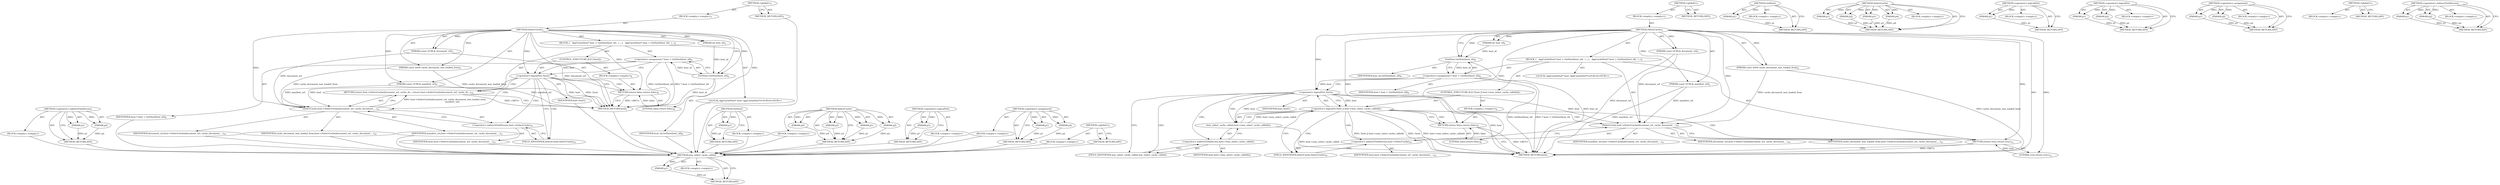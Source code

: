 digraph "&lt;global&gt;" {
vulnerable_82 [label=<(METHOD,was_select_cache_called)>];
vulnerable_83 [label=<(PARAM,p1)>];
vulnerable_84 [label=<(BLOCK,&lt;empty&gt;,&lt;empty&gt;)>];
vulnerable_85 [label=<(METHOD_RETURN,ANY)>];
vulnerable_6 [label=<(METHOD,&lt;global&gt;)<SUB>1</SUB>>];
vulnerable_7 [label=<(BLOCK,&lt;empty&gt;,&lt;empty&gt;)<SUB>1</SUB>>];
vulnerable_8 [label=<(METHOD,SelectCache)<SUB>1</SUB>>];
vulnerable_9 [label=<(PARAM,int host_id)<SUB>2</SUB>>];
vulnerable_10 [label=<(PARAM,const GURL&amp; document_url)<SUB>3</SUB>>];
vulnerable_11 [label=<(PARAM,const int64 cache_document_was_loaded_from)<SUB>4</SUB>>];
vulnerable_12 [label=<(PARAM,const GURL&amp; manifest_url)<SUB>5</SUB>>];
vulnerable_13 [label=<(BLOCK,{
   AppCacheHost* host = GetHost(host_id);
  i...,{
   AppCacheHost* host = GetHost(host_id);
  i...)<SUB>5</SUB>>];
vulnerable_14 [label="<(LOCAL,AppCacheHost* host: AppCacheHost*)<SUB>6</SUB>>"];
vulnerable_15 [label=<(&lt;operator&gt;.assignment,* host = GetHost(host_id))<SUB>6</SUB>>];
vulnerable_16 [label=<(IDENTIFIER,host,* host = GetHost(host_id))<SUB>6</SUB>>];
vulnerable_17 [label=<(GetHost,GetHost(host_id))<SUB>6</SUB>>];
vulnerable_18 [label=<(IDENTIFIER,host_id,GetHost(host_id))<SUB>6</SUB>>];
vulnerable_19 [label=<(CONTROL_STRUCTURE,IF,if (!host || host-&gt;was_select_cache_called()))<SUB>7</SUB>>];
vulnerable_20 [label=<(&lt;operator&gt;.logicalOr,!host || host-&gt;was_select_cache_called())<SUB>7</SUB>>];
vulnerable_21 [label=<(&lt;operator&gt;.logicalNot,!host)<SUB>7</SUB>>];
vulnerable_22 [label=<(IDENTIFIER,host,!host)<SUB>7</SUB>>];
vulnerable_23 [label=<(was_select_cache_called,host-&gt;was_select_cache_called())<SUB>7</SUB>>];
vulnerable_24 [label=<(&lt;operator&gt;.indirectFieldAccess,host-&gt;was_select_cache_called)<SUB>7</SUB>>];
vulnerable_25 [label=<(IDENTIFIER,host,host-&gt;was_select_cache_called())<SUB>7</SUB>>];
vulnerable_26 [label=<(FIELD_IDENTIFIER,was_select_cache_called,was_select_cache_called)<SUB>7</SUB>>];
vulnerable_27 [label=<(BLOCK,&lt;empty&gt;,&lt;empty&gt;)<SUB>8</SUB>>];
vulnerable_28 [label=<(RETURN,return false;,return false;)<SUB>8</SUB>>];
vulnerable_29 [label=<(LITERAL,false,return false;)<SUB>8</SUB>>];
vulnerable_30 [label=<(SelectCache,host-&gt;SelectCache(document_url, cache_document_...)<SUB>10</SUB>>];
vulnerable_31 [label=<(&lt;operator&gt;.indirectFieldAccess,host-&gt;SelectCache)<SUB>10</SUB>>];
vulnerable_32 [label=<(IDENTIFIER,host,host-&gt;SelectCache(document_url, cache_document_...)<SUB>10</SUB>>];
vulnerable_33 [label=<(FIELD_IDENTIFIER,SelectCache,SelectCache)<SUB>10</SUB>>];
vulnerable_34 [label=<(IDENTIFIER,document_url,host-&gt;SelectCache(document_url, cache_document_...)<SUB>10</SUB>>];
vulnerable_35 [label=<(IDENTIFIER,cache_document_was_loaded_from,host-&gt;SelectCache(document_url, cache_document_...)<SUB>10</SUB>>];
vulnerable_36 [label=<(IDENTIFIER,manifest_url,host-&gt;SelectCache(document_url, cache_document_...)<SUB>11</SUB>>];
vulnerable_37 [label=<(RETURN,return true;,return true;)<SUB>12</SUB>>];
vulnerable_38 [label=<(LITERAL,true,return true;)<SUB>12</SUB>>];
vulnerable_39 [label=<(METHOD_RETURN,bool)<SUB>1</SUB>>];
vulnerable_41 [label=<(METHOD_RETURN,ANY)<SUB>1</SUB>>];
vulnerable_69 [label=<(METHOD,GetHost)>];
vulnerable_70 [label=<(PARAM,p1)>];
vulnerable_71 [label=<(BLOCK,&lt;empty&gt;,&lt;empty&gt;)>];
vulnerable_72 [label=<(METHOD_RETURN,ANY)>];
vulnerable_91 [label=<(METHOD,SelectCache)>];
vulnerable_92 [label=<(PARAM,p1)>];
vulnerable_93 [label=<(PARAM,p2)>];
vulnerable_94 [label=<(PARAM,p3)>];
vulnerable_95 [label=<(PARAM,p4)>];
vulnerable_96 [label=<(BLOCK,&lt;empty&gt;,&lt;empty&gt;)>];
vulnerable_97 [label=<(METHOD_RETURN,ANY)>];
vulnerable_78 [label=<(METHOD,&lt;operator&gt;.logicalNot)>];
vulnerable_79 [label=<(PARAM,p1)>];
vulnerable_80 [label=<(BLOCK,&lt;empty&gt;,&lt;empty&gt;)>];
vulnerable_81 [label=<(METHOD_RETURN,ANY)>];
vulnerable_73 [label=<(METHOD,&lt;operator&gt;.logicalOr)>];
vulnerable_74 [label=<(PARAM,p1)>];
vulnerable_75 [label=<(PARAM,p2)>];
vulnerable_76 [label=<(BLOCK,&lt;empty&gt;,&lt;empty&gt;)>];
vulnerable_77 [label=<(METHOD_RETURN,ANY)>];
vulnerable_64 [label=<(METHOD,&lt;operator&gt;.assignment)>];
vulnerable_65 [label=<(PARAM,p1)>];
vulnerable_66 [label=<(PARAM,p2)>];
vulnerable_67 [label=<(BLOCK,&lt;empty&gt;,&lt;empty&gt;)>];
vulnerable_68 [label=<(METHOD_RETURN,ANY)>];
vulnerable_58 [label=<(METHOD,&lt;global&gt;)<SUB>1</SUB>>];
vulnerable_59 [label=<(BLOCK,&lt;empty&gt;,&lt;empty&gt;)>];
vulnerable_60 [label=<(METHOD_RETURN,ANY)>];
vulnerable_86 [label=<(METHOD,&lt;operator&gt;.indirectFieldAccess)>];
vulnerable_87 [label=<(PARAM,p1)>];
vulnerable_88 [label=<(PARAM,p2)>];
vulnerable_89 [label=<(BLOCK,&lt;empty&gt;,&lt;empty&gt;)>];
vulnerable_90 [label=<(METHOD_RETURN,ANY)>];
fixed_78 [label=<(METHOD,&lt;operator&gt;.indirectFieldAccess)>];
fixed_79 [label=<(PARAM,p1)>];
fixed_80 [label=<(PARAM,p2)>];
fixed_81 [label=<(BLOCK,&lt;empty&gt;,&lt;empty&gt;)>];
fixed_82 [label=<(METHOD_RETURN,ANY)>];
fixed_6 [label=<(METHOD,&lt;global&gt;)<SUB>1</SUB>>];
fixed_7 [label=<(BLOCK,&lt;empty&gt;,&lt;empty&gt;)<SUB>1</SUB>>];
fixed_8 [label=<(METHOD,SelectCache)<SUB>1</SUB>>];
fixed_9 [label=<(PARAM,int host_id)<SUB>2</SUB>>];
fixed_10 [label=<(PARAM,const GURL&amp; document_url)<SUB>3</SUB>>];
fixed_11 [label=<(PARAM,const int64 cache_document_was_loaded_from)<SUB>4</SUB>>];
fixed_12 [label=<(PARAM,const GURL&amp; manifest_url)<SUB>5</SUB>>];
fixed_13 [label=<(BLOCK,{
   AppCacheHost* host = GetHost(host_id);
  i...,{
   AppCacheHost* host = GetHost(host_id);
  i...)<SUB>5</SUB>>];
fixed_14 [label="<(LOCAL,AppCacheHost* host: AppCacheHost*)<SUB>6</SUB>>"];
fixed_15 [label=<(&lt;operator&gt;.assignment,* host = GetHost(host_id))<SUB>6</SUB>>];
fixed_16 [label=<(IDENTIFIER,host,* host = GetHost(host_id))<SUB>6</SUB>>];
fixed_17 [label=<(GetHost,GetHost(host_id))<SUB>6</SUB>>];
fixed_18 [label=<(IDENTIFIER,host_id,GetHost(host_id))<SUB>6</SUB>>];
fixed_19 [label=<(CONTROL_STRUCTURE,IF,if (!host))<SUB>7</SUB>>];
fixed_20 [label=<(&lt;operator&gt;.logicalNot,!host)<SUB>7</SUB>>];
fixed_21 [label=<(IDENTIFIER,host,!host)<SUB>7</SUB>>];
fixed_22 [label=<(BLOCK,&lt;empty&gt;,&lt;empty&gt;)<SUB>8</SUB>>];
fixed_23 [label=<(RETURN,return false;,return false;)<SUB>8</SUB>>];
fixed_24 [label=<(LITERAL,false,return false;)<SUB>8</SUB>>];
fixed_25 [label=<(RETURN,return host-&gt;SelectCache(document_url, cache_do...,return host-&gt;SelectCache(document_url, cache_do...)<SUB>10</SUB>>];
fixed_26 [label=<(SelectCache,host-&gt;SelectCache(document_url, cache_document_...)<SUB>10</SUB>>];
fixed_27 [label=<(&lt;operator&gt;.indirectFieldAccess,host-&gt;SelectCache)<SUB>10</SUB>>];
fixed_28 [label=<(IDENTIFIER,host,host-&gt;SelectCache(document_url, cache_document_...)<SUB>10</SUB>>];
fixed_29 [label=<(FIELD_IDENTIFIER,SelectCache,SelectCache)<SUB>10</SUB>>];
fixed_30 [label=<(IDENTIFIER,document_url,host-&gt;SelectCache(document_url, cache_document_...)<SUB>10</SUB>>];
fixed_31 [label=<(IDENTIFIER,cache_document_was_loaded_from,host-&gt;SelectCache(document_url, cache_document_...)<SUB>10</SUB>>];
fixed_32 [label=<(IDENTIFIER,manifest_url,host-&gt;SelectCache(document_url, cache_document_...)<SUB>11</SUB>>];
fixed_33 [label=<(METHOD_RETURN,bool)<SUB>1</SUB>>];
fixed_35 [label=<(METHOD_RETURN,ANY)<SUB>1</SUB>>];
fixed_63 [label=<(METHOD,GetHost)>];
fixed_64 [label=<(PARAM,p1)>];
fixed_65 [label=<(BLOCK,&lt;empty&gt;,&lt;empty&gt;)>];
fixed_66 [label=<(METHOD_RETURN,ANY)>];
fixed_71 [label=<(METHOD,SelectCache)>];
fixed_72 [label=<(PARAM,p1)>];
fixed_73 [label=<(PARAM,p2)>];
fixed_74 [label=<(PARAM,p3)>];
fixed_75 [label=<(PARAM,p4)>];
fixed_76 [label=<(BLOCK,&lt;empty&gt;,&lt;empty&gt;)>];
fixed_77 [label=<(METHOD_RETURN,ANY)>];
fixed_67 [label=<(METHOD,&lt;operator&gt;.logicalNot)>];
fixed_68 [label=<(PARAM,p1)>];
fixed_69 [label=<(BLOCK,&lt;empty&gt;,&lt;empty&gt;)>];
fixed_70 [label=<(METHOD_RETURN,ANY)>];
fixed_58 [label=<(METHOD,&lt;operator&gt;.assignment)>];
fixed_59 [label=<(PARAM,p1)>];
fixed_60 [label=<(PARAM,p2)>];
fixed_61 [label=<(BLOCK,&lt;empty&gt;,&lt;empty&gt;)>];
fixed_62 [label=<(METHOD_RETURN,ANY)>];
fixed_52 [label=<(METHOD,&lt;global&gt;)<SUB>1</SUB>>];
fixed_53 [label=<(BLOCK,&lt;empty&gt;,&lt;empty&gt;)>];
fixed_54 [label=<(METHOD_RETURN,ANY)>];
vulnerable_82 -> vulnerable_83  [key=0, label="AST: "];
vulnerable_82 -> vulnerable_83  [key=1, label="DDG: "];
vulnerable_82 -> vulnerable_84  [key=0, label="AST: "];
vulnerable_82 -> vulnerable_85  [key=0, label="AST: "];
vulnerable_82 -> vulnerable_85  [key=1, label="CFG: "];
vulnerable_83 -> vulnerable_85  [key=0, label="DDG: p1"];
vulnerable_6 -> vulnerable_7  [key=0, label="AST: "];
vulnerable_6 -> vulnerable_41  [key=0, label="AST: "];
vulnerable_6 -> vulnerable_41  [key=1, label="CFG: "];
vulnerable_7 -> vulnerable_8  [key=0, label="AST: "];
vulnerable_8 -> vulnerable_9  [key=0, label="AST: "];
vulnerable_8 -> vulnerable_9  [key=1, label="DDG: "];
vulnerable_8 -> vulnerable_10  [key=0, label="AST: "];
vulnerable_8 -> vulnerable_10  [key=1, label="DDG: "];
vulnerable_8 -> vulnerable_11  [key=0, label="AST: "];
vulnerable_8 -> vulnerable_11  [key=1, label="DDG: "];
vulnerable_8 -> vulnerable_12  [key=0, label="AST: "];
vulnerable_8 -> vulnerable_12  [key=1, label="DDG: "];
vulnerable_8 -> vulnerable_13  [key=0, label="AST: "];
vulnerable_8 -> vulnerable_39  [key=0, label="AST: "];
vulnerable_8 -> vulnerable_17  [key=0, label="CFG: "];
vulnerable_8 -> vulnerable_17  [key=1, label="DDG: "];
vulnerable_8 -> vulnerable_37  [key=0, label="DDG: "];
vulnerable_8 -> vulnerable_30  [key=0, label="DDG: "];
vulnerable_8 -> vulnerable_38  [key=0, label="DDG: "];
vulnerable_8 -> vulnerable_28  [key=0, label="DDG: "];
vulnerable_8 -> vulnerable_21  [key=0, label="DDG: "];
vulnerable_8 -> vulnerable_29  [key=0, label="DDG: "];
vulnerable_9 -> vulnerable_17  [key=0, label="DDG: host_id"];
vulnerable_10 -> vulnerable_39  [key=0, label="DDG: document_url"];
vulnerable_10 -> vulnerable_30  [key=0, label="DDG: document_url"];
vulnerable_11 -> vulnerable_39  [key=0, label="DDG: cache_document_was_loaded_from"];
vulnerable_11 -> vulnerable_30  [key=0, label="DDG: cache_document_was_loaded_from"];
vulnerable_12 -> vulnerable_39  [key=0, label="DDG: manifest_url"];
vulnerable_12 -> vulnerable_30  [key=0, label="DDG: manifest_url"];
vulnerable_13 -> vulnerable_14  [key=0, label="AST: "];
vulnerable_13 -> vulnerable_15  [key=0, label="AST: "];
vulnerable_13 -> vulnerable_19  [key=0, label="AST: "];
vulnerable_13 -> vulnerable_30  [key=0, label="AST: "];
vulnerable_13 -> vulnerable_37  [key=0, label="AST: "];
vulnerable_15 -> vulnerable_16  [key=0, label="AST: "];
vulnerable_15 -> vulnerable_17  [key=0, label="AST: "];
vulnerable_15 -> vulnerable_21  [key=0, label="CFG: "];
vulnerable_15 -> vulnerable_21  [key=1, label="DDG: host"];
vulnerable_15 -> vulnerable_39  [key=0, label="DDG: GetHost(host_id)"];
vulnerable_15 -> vulnerable_39  [key=1, label="DDG: * host = GetHost(host_id)"];
vulnerable_17 -> vulnerable_18  [key=0, label="AST: "];
vulnerable_17 -> vulnerable_15  [key=0, label="CFG: "];
vulnerable_17 -> vulnerable_15  [key=1, label="DDG: host_id"];
vulnerable_17 -> vulnerable_39  [key=0, label="DDG: host_id"];
vulnerable_19 -> vulnerable_20  [key=0, label="AST: "];
vulnerable_19 -> vulnerable_27  [key=0, label="AST: "];
vulnerable_20 -> vulnerable_21  [key=0, label="AST: "];
vulnerable_20 -> vulnerable_23  [key=0, label="AST: "];
vulnerable_20 -> vulnerable_28  [key=0, label="CFG: "];
vulnerable_20 -> vulnerable_28  [key=1, label="CDG: "];
vulnerable_20 -> vulnerable_33  [key=0, label="CFG: "];
vulnerable_20 -> vulnerable_33  [key=1, label="CDG: "];
vulnerable_20 -> vulnerable_39  [key=0, label="DDG: !host"];
vulnerable_20 -> vulnerable_39  [key=1, label="DDG: host-&gt;was_select_cache_called()"];
vulnerable_20 -> vulnerable_39  [key=2, label="DDG: !host || host-&gt;was_select_cache_called()"];
vulnerable_20 -> vulnerable_30  [key=0, label="CDG: "];
vulnerable_20 -> vulnerable_37  [key=0, label="CDG: "];
vulnerable_20 -> vulnerable_31  [key=0, label="CDG: "];
vulnerable_21 -> vulnerable_22  [key=0, label="AST: "];
vulnerable_21 -> vulnerable_20  [key=0, label="CFG: "];
vulnerable_21 -> vulnerable_20  [key=1, label="DDG: host"];
vulnerable_21 -> vulnerable_26  [key=0, label="CFG: "];
vulnerable_21 -> vulnerable_26  [key=1, label="CDG: "];
vulnerable_21 -> vulnerable_39  [key=0, label="DDG: host"];
vulnerable_21 -> vulnerable_30  [key=0, label="DDG: host"];
vulnerable_21 -> vulnerable_23  [key=0, label="DDG: host"];
vulnerable_21 -> vulnerable_23  [key=1, label="CDG: "];
vulnerable_21 -> vulnerable_24  [key=0, label="CDG: "];
vulnerable_23 -> vulnerable_24  [key=0, label="AST: "];
vulnerable_23 -> vulnerable_20  [key=0, label="CFG: "];
vulnerable_23 -> vulnerable_20  [key=1, label="DDG: host-&gt;was_select_cache_called"];
vulnerable_23 -> vulnerable_39  [key=0, label="DDG: host-&gt;was_select_cache_called"];
vulnerable_24 -> vulnerable_25  [key=0, label="AST: "];
vulnerable_24 -> vulnerable_26  [key=0, label="AST: "];
vulnerable_24 -> vulnerable_23  [key=0, label="CFG: "];
vulnerable_26 -> vulnerable_24  [key=0, label="CFG: "];
vulnerable_27 -> vulnerable_28  [key=0, label="AST: "];
vulnerable_28 -> vulnerable_29  [key=0, label="AST: "];
vulnerable_28 -> vulnerable_39  [key=0, label="CFG: "];
vulnerable_28 -> vulnerable_39  [key=1, label="DDG: &lt;RET&gt;"];
vulnerable_29 -> vulnerable_28  [key=0, label="DDG: false"];
vulnerable_30 -> vulnerable_31  [key=0, label="AST: "];
vulnerable_30 -> vulnerable_34  [key=0, label="AST: "];
vulnerable_30 -> vulnerable_35  [key=0, label="AST: "];
vulnerable_30 -> vulnerable_36  [key=0, label="AST: "];
vulnerable_30 -> vulnerable_37  [key=0, label="CFG: "];
vulnerable_31 -> vulnerable_32  [key=0, label="AST: "];
vulnerable_31 -> vulnerable_33  [key=0, label="AST: "];
vulnerable_31 -> vulnerable_30  [key=0, label="CFG: "];
vulnerable_33 -> vulnerable_31  [key=0, label="CFG: "];
vulnerable_37 -> vulnerable_38  [key=0, label="AST: "];
vulnerable_37 -> vulnerable_39  [key=0, label="CFG: "];
vulnerable_37 -> vulnerable_39  [key=1, label="DDG: &lt;RET&gt;"];
vulnerable_38 -> vulnerable_37  [key=0, label="DDG: true"];
vulnerable_69 -> vulnerable_70  [key=0, label="AST: "];
vulnerable_69 -> vulnerable_70  [key=1, label="DDG: "];
vulnerable_69 -> vulnerable_71  [key=0, label="AST: "];
vulnerable_69 -> vulnerable_72  [key=0, label="AST: "];
vulnerable_69 -> vulnerable_72  [key=1, label="CFG: "];
vulnerable_70 -> vulnerable_72  [key=0, label="DDG: p1"];
vulnerable_91 -> vulnerable_92  [key=0, label="AST: "];
vulnerable_91 -> vulnerable_92  [key=1, label="DDG: "];
vulnerable_91 -> vulnerable_96  [key=0, label="AST: "];
vulnerable_91 -> vulnerable_93  [key=0, label="AST: "];
vulnerable_91 -> vulnerable_93  [key=1, label="DDG: "];
vulnerable_91 -> vulnerable_97  [key=0, label="AST: "];
vulnerable_91 -> vulnerable_97  [key=1, label="CFG: "];
vulnerable_91 -> vulnerable_94  [key=0, label="AST: "];
vulnerable_91 -> vulnerable_94  [key=1, label="DDG: "];
vulnerable_91 -> vulnerable_95  [key=0, label="AST: "];
vulnerable_91 -> vulnerable_95  [key=1, label="DDG: "];
vulnerable_92 -> vulnerable_97  [key=0, label="DDG: p1"];
vulnerable_93 -> vulnerable_97  [key=0, label="DDG: p2"];
vulnerable_94 -> vulnerable_97  [key=0, label="DDG: p3"];
vulnerable_95 -> vulnerable_97  [key=0, label="DDG: p4"];
vulnerable_78 -> vulnerable_79  [key=0, label="AST: "];
vulnerable_78 -> vulnerable_79  [key=1, label="DDG: "];
vulnerable_78 -> vulnerable_80  [key=0, label="AST: "];
vulnerable_78 -> vulnerable_81  [key=0, label="AST: "];
vulnerable_78 -> vulnerable_81  [key=1, label="CFG: "];
vulnerable_79 -> vulnerable_81  [key=0, label="DDG: p1"];
vulnerable_73 -> vulnerable_74  [key=0, label="AST: "];
vulnerable_73 -> vulnerable_74  [key=1, label="DDG: "];
vulnerable_73 -> vulnerable_76  [key=0, label="AST: "];
vulnerable_73 -> vulnerable_75  [key=0, label="AST: "];
vulnerable_73 -> vulnerable_75  [key=1, label="DDG: "];
vulnerable_73 -> vulnerable_77  [key=0, label="AST: "];
vulnerable_73 -> vulnerable_77  [key=1, label="CFG: "];
vulnerable_74 -> vulnerable_77  [key=0, label="DDG: p1"];
vulnerable_75 -> vulnerable_77  [key=0, label="DDG: p2"];
vulnerable_64 -> vulnerable_65  [key=0, label="AST: "];
vulnerable_64 -> vulnerable_65  [key=1, label="DDG: "];
vulnerable_64 -> vulnerable_67  [key=0, label="AST: "];
vulnerable_64 -> vulnerable_66  [key=0, label="AST: "];
vulnerable_64 -> vulnerable_66  [key=1, label="DDG: "];
vulnerable_64 -> vulnerable_68  [key=0, label="AST: "];
vulnerable_64 -> vulnerable_68  [key=1, label="CFG: "];
vulnerable_65 -> vulnerable_68  [key=0, label="DDG: p1"];
vulnerable_66 -> vulnerable_68  [key=0, label="DDG: p2"];
vulnerable_58 -> vulnerable_59  [key=0, label="AST: "];
vulnerable_58 -> vulnerable_60  [key=0, label="AST: "];
vulnerable_58 -> vulnerable_60  [key=1, label="CFG: "];
vulnerable_86 -> vulnerable_87  [key=0, label="AST: "];
vulnerable_86 -> vulnerable_87  [key=1, label="DDG: "];
vulnerable_86 -> vulnerable_89  [key=0, label="AST: "];
vulnerable_86 -> vulnerable_88  [key=0, label="AST: "];
vulnerable_86 -> vulnerable_88  [key=1, label="DDG: "];
vulnerable_86 -> vulnerable_90  [key=0, label="AST: "];
vulnerable_86 -> vulnerable_90  [key=1, label="CFG: "];
vulnerable_87 -> vulnerable_90  [key=0, label="DDG: p1"];
vulnerable_88 -> vulnerable_90  [key=0, label="DDG: p2"];
fixed_78 -> fixed_79  [key=0, label="AST: "];
fixed_78 -> fixed_79  [key=1, label="DDG: "];
fixed_78 -> fixed_81  [key=0, label="AST: "];
fixed_78 -> fixed_80  [key=0, label="AST: "];
fixed_78 -> fixed_80  [key=1, label="DDG: "];
fixed_78 -> fixed_82  [key=0, label="AST: "];
fixed_78 -> fixed_82  [key=1, label="CFG: "];
fixed_79 -> fixed_82  [key=0, label="DDG: p1"];
fixed_80 -> fixed_82  [key=0, label="DDG: p2"];
fixed_81 -> vulnerable_82  [key=0];
fixed_82 -> vulnerable_82  [key=0];
fixed_6 -> fixed_7  [key=0, label="AST: "];
fixed_6 -> fixed_35  [key=0, label="AST: "];
fixed_6 -> fixed_35  [key=1, label="CFG: "];
fixed_7 -> fixed_8  [key=0, label="AST: "];
fixed_8 -> fixed_9  [key=0, label="AST: "];
fixed_8 -> fixed_9  [key=1, label="DDG: "];
fixed_8 -> fixed_10  [key=0, label="AST: "];
fixed_8 -> fixed_10  [key=1, label="DDG: "];
fixed_8 -> fixed_11  [key=0, label="AST: "];
fixed_8 -> fixed_11  [key=1, label="DDG: "];
fixed_8 -> fixed_12  [key=0, label="AST: "];
fixed_8 -> fixed_12  [key=1, label="DDG: "];
fixed_8 -> fixed_13  [key=0, label="AST: "];
fixed_8 -> fixed_33  [key=0, label="AST: "];
fixed_8 -> fixed_17  [key=0, label="CFG: "];
fixed_8 -> fixed_17  [key=1, label="DDG: "];
fixed_8 -> fixed_20  [key=0, label="DDG: "];
fixed_8 -> fixed_23  [key=0, label="DDG: "];
fixed_8 -> fixed_26  [key=0, label="DDG: "];
fixed_8 -> fixed_24  [key=0, label="DDG: "];
fixed_9 -> fixed_17  [key=0, label="DDG: host_id"];
fixed_10 -> fixed_33  [key=0, label="DDG: document_url"];
fixed_10 -> fixed_26  [key=0, label="DDG: document_url"];
fixed_11 -> fixed_33  [key=0, label="DDG: cache_document_was_loaded_from"];
fixed_11 -> fixed_26  [key=0, label="DDG: cache_document_was_loaded_from"];
fixed_12 -> fixed_33  [key=0, label="DDG: manifest_url"];
fixed_12 -> fixed_26  [key=0, label="DDG: manifest_url"];
fixed_13 -> fixed_14  [key=0, label="AST: "];
fixed_13 -> fixed_15  [key=0, label="AST: "];
fixed_13 -> fixed_19  [key=0, label="AST: "];
fixed_13 -> fixed_25  [key=0, label="AST: "];
fixed_14 -> vulnerable_82  [key=0];
fixed_15 -> fixed_16  [key=0, label="AST: "];
fixed_15 -> fixed_17  [key=0, label="AST: "];
fixed_15 -> fixed_20  [key=0, label="CFG: "];
fixed_15 -> fixed_20  [key=1, label="DDG: host"];
fixed_15 -> fixed_33  [key=0, label="DDG: GetHost(host_id)"];
fixed_15 -> fixed_33  [key=1, label="DDG: * host = GetHost(host_id)"];
fixed_16 -> vulnerable_82  [key=0];
fixed_17 -> fixed_18  [key=0, label="AST: "];
fixed_17 -> fixed_15  [key=0, label="CFG: "];
fixed_17 -> fixed_15  [key=1, label="DDG: host_id"];
fixed_17 -> fixed_33  [key=0, label="DDG: host_id"];
fixed_18 -> vulnerable_82  [key=0];
fixed_19 -> fixed_20  [key=0, label="AST: "];
fixed_19 -> fixed_22  [key=0, label="AST: "];
fixed_20 -> fixed_21  [key=0, label="AST: "];
fixed_20 -> fixed_23  [key=0, label="CFG: "];
fixed_20 -> fixed_23  [key=1, label="CDG: "];
fixed_20 -> fixed_29  [key=0, label="CFG: "];
fixed_20 -> fixed_29  [key=1, label="CDG: "];
fixed_20 -> fixed_33  [key=0, label="DDG: host"];
fixed_20 -> fixed_33  [key=1, label="DDG: !host"];
fixed_20 -> fixed_26  [key=0, label="DDG: host"];
fixed_20 -> fixed_26  [key=1, label="CDG: "];
fixed_20 -> fixed_25  [key=0, label="CDG: "];
fixed_20 -> fixed_27  [key=0, label="CDG: "];
fixed_21 -> vulnerable_82  [key=0];
fixed_22 -> fixed_23  [key=0, label="AST: "];
fixed_23 -> fixed_24  [key=0, label="AST: "];
fixed_23 -> fixed_33  [key=0, label="CFG: "];
fixed_23 -> fixed_33  [key=1, label="DDG: &lt;RET&gt;"];
fixed_24 -> fixed_23  [key=0, label="DDG: false"];
fixed_25 -> fixed_26  [key=0, label="AST: "];
fixed_25 -> fixed_33  [key=0, label="CFG: "];
fixed_25 -> fixed_33  [key=1, label="DDG: &lt;RET&gt;"];
fixed_26 -> fixed_27  [key=0, label="AST: "];
fixed_26 -> fixed_30  [key=0, label="AST: "];
fixed_26 -> fixed_31  [key=0, label="AST: "];
fixed_26 -> fixed_32  [key=0, label="AST: "];
fixed_26 -> fixed_25  [key=0, label="CFG: "];
fixed_26 -> fixed_25  [key=1, label="DDG: host-&gt;SelectCache(document_url, cache_document_was_loaded_from,
                     manifest_url)"];
fixed_27 -> fixed_28  [key=0, label="AST: "];
fixed_27 -> fixed_29  [key=0, label="AST: "];
fixed_27 -> fixed_26  [key=0, label="CFG: "];
fixed_28 -> vulnerable_82  [key=0];
fixed_29 -> fixed_27  [key=0, label="CFG: "];
fixed_30 -> vulnerable_82  [key=0];
fixed_31 -> vulnerable_82  [key=0];
fixed_32 -> vulnerable_82  [key=0];
fixed_33 -> vulnerable_82  [key=0];
fixed_35 -> vulnerable_82  [key=0];
fixed_63 -> fixed_64  [key=0, label="AST: "];
fixed_63 -> fixed_64  [key=1, label="DDG: "];
fixed_63 -> fixed_65  [key=0, label="AST: "];
fixed_63 -> fixed_66  [key=0, label="AST: "];
fixed_63 -> fixed_66  [key=1, label="CFG: "];
fixed_64 -> fixed_66  [key=0, label="DDG: p1"];
fixed_65 -> vulnerable_82  [key=0];
fixed_66 -> vulnerable_82  [key=0];
fixed_71 -> fixed_72  [key=0, label="AST: "];
fixed_71 -> fixed_72  [key=1, label="DDG: "];
fixed_71 -> fixed_76  [key=0, label="AST: "];
fixed_71 -> fixed_73  [key=0, label="AST: "];
fixed_71 -> fixed_73  [key=1, label="DDG: "];
fixed_71 -> fixed_77  [key=0, label="AST: "];
fixed_71 -> fixed_77  [key=1, label="CFG: "];
fixed_71 -> fixed_74  [key=0, label="AST: "];
fixed_71 -> fixed_74  [key=1, label="DDG: "];
fixed_71 -> fixed_75  [key=0, label="AST: "];
fixed_71 -> fixed_75  [key=1, label="DDG: "];
fixed_72 -> fixed_77  [key=0, label="DDG: p1"];
fixed_73 -> fixed_77  [key=0, label="DDG: p2"];
fixed_74 -> fixed_77  [key=0, label="DDG: p3"];
fixed_75 -> fixed_77  [key=0, label="DDG: p4"];
fixed_76 -> vulnerable_82  [key=0];
fixed_77 -> vulnerable_82  [key=0];
fixed_67 -> fixed_68  [key=0, label="AST: "];
fixed_67 -> fixed_68  [key=1, label="DDG: "];
fixed_67 -> fixed_69  [key=0, label="AST: "];
fixed_67 -> fixed_70  [key=0, label="AST: "];
fixed_67 -> fixed_70  [key=1, label="CFG: "];
fixed_68 -> fixed_70  [key=0, label="DDG: p1"];
fixed_69 -> vulnerable_82  [key=0];
fixed_70 -> vulnerable_82  [key=0];
fixed_58 -> fixed_59  [key=0, label="AST: "];
fixed_58 -> fixed_59  [key=1, label="DDG: "];
fixed_58 -> fixed_61  [key=0, label="AST: "];
fixed_58 -> fixed_60  [key=0, label="AST: "];
fixed_58 -> fixed_60  [key=1, label="DDG: "];
fixed_58 -> fixed_62  [key=0, label="AST: "];
fixed_58 -> fixed_62  [key=1, label="CFG: "];
fixed_59 -> fixed_62  [key=0, label="DDG: p1"];
fixed_60 -> fixed_62  [key=0, label="DDG: p2"];
fixed_61 -> vulnerable_82  [key=0];
fixed_62 -> vulnerable_82  [key=0];
fixed_52 -> fixed_53  [key=0, label="AST: "];
fixed_52 -> fixed_54  [key=0, label="AST: "];
fixed_52 -> fixed_54  [key=1, label="CFG: "];
fixed_53 -> vulnerable_82  [key=0];
fixed_54 -> vulnerable_82  [key=0];
}
